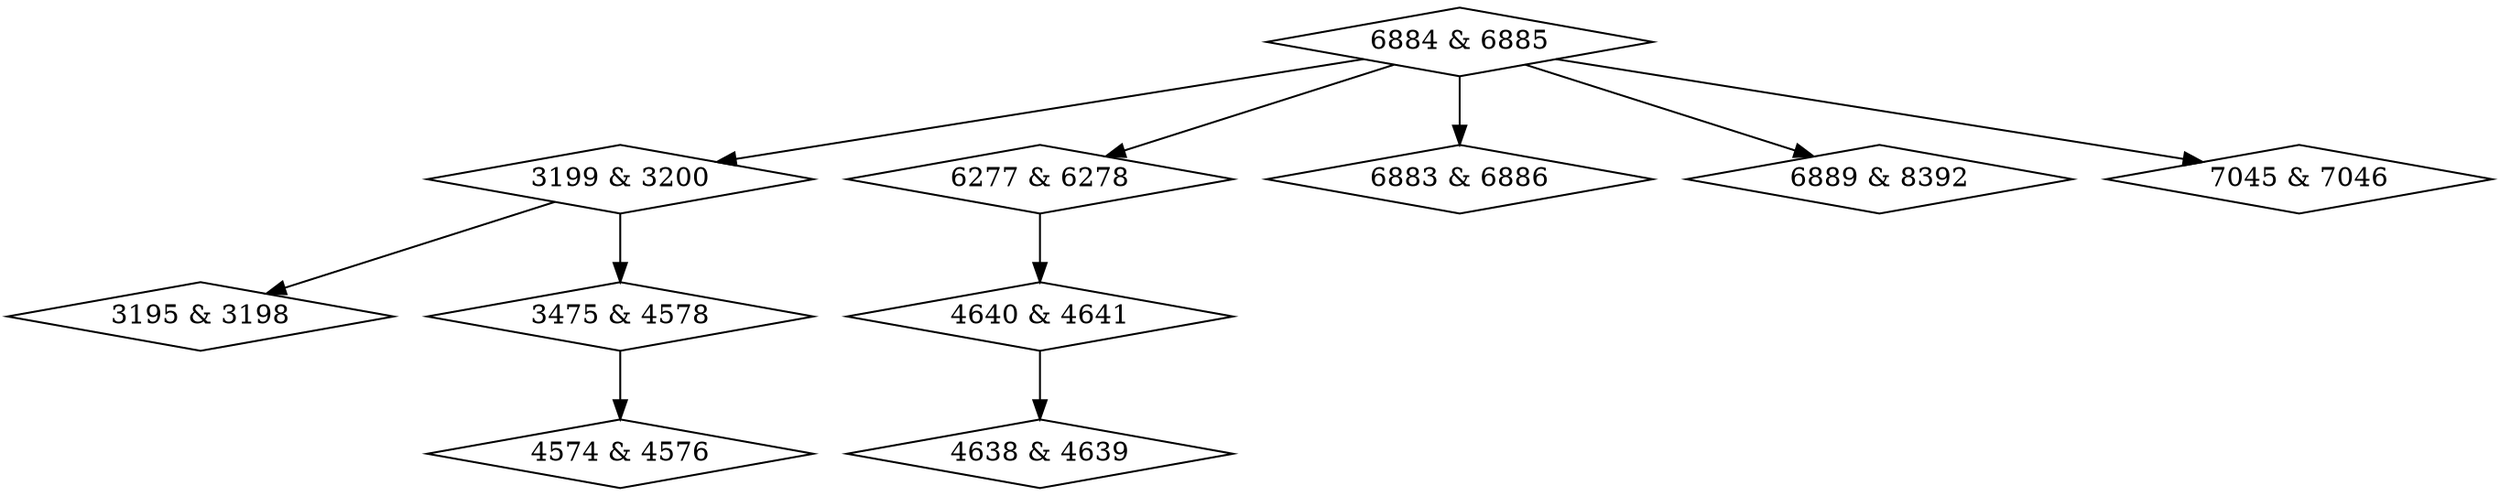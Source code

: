 digraph {
0 [label = "3195 & 3198", shape = diamond];
1 [label = "3199 & 3200", shape = diamond];
2 [label = "3475 & 4578", shape = diamond];
3 [label = "4574 & 4576", shape = diamond];
4 [label = "4638 & 4639", shape = diamond];
5 [label = "4640 & 4641", shape = diamond];
6 [label = "6277 & 6278", shape = diamond];
7 [label = "6883 & 6886", shape = diamond];
8 [label = "6884 & 6885", shape = diamond];
9 [label = "6889 & 8392", shape = diamond];
10 [label = "7045 & 7046", shape = diamond];
1->0;
1->2;
2->3;
5->4;
6->5;
8->1;
8->6;
8->7;
8->9;
8->10;
}
